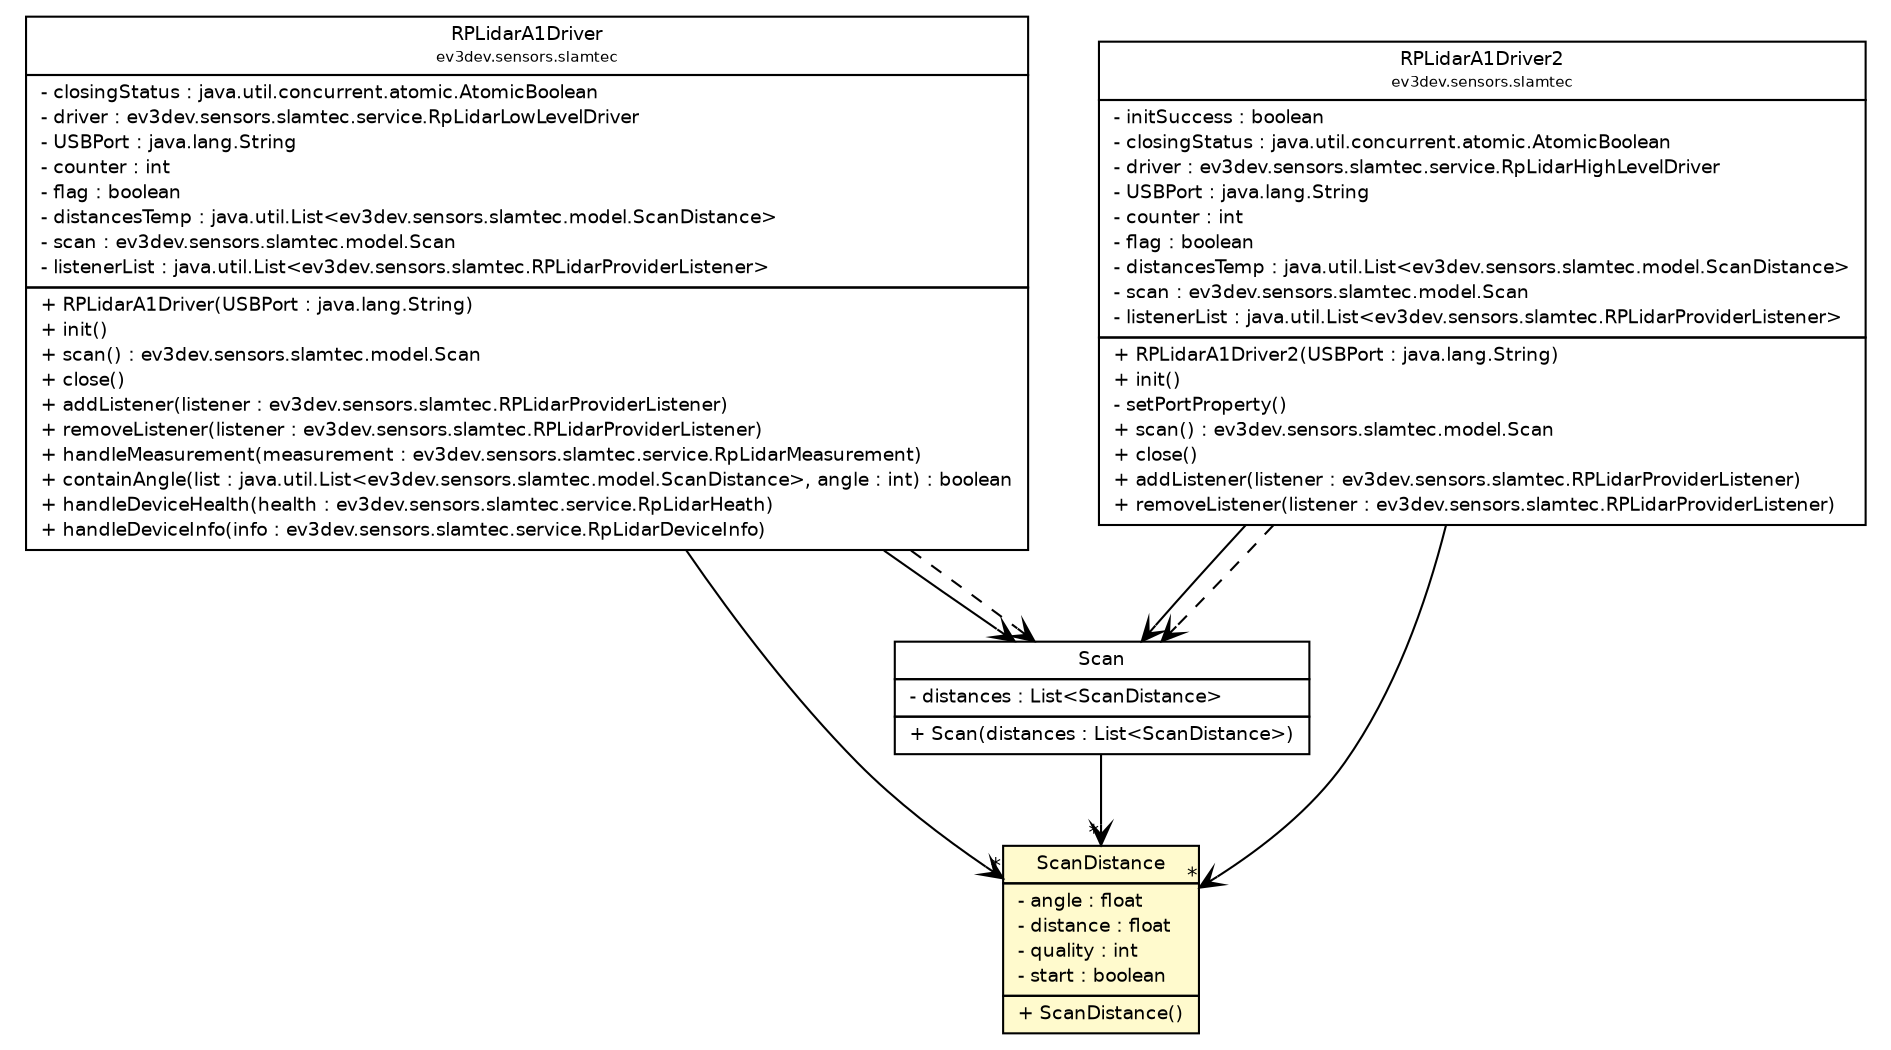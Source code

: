 #!/usr/local/bin/dot
#
# Class diagram 
# Generated by UMLGraph version R5_6-24-gf6e263 (http://www.umlgraph.org/)
#

digraph G {
	edge [fontname="Helvetica",fontsize=10,labelfontname="Helvetica",labelfontsize=10];
	node [fontname="Helvetica",fontsize=10,shape=plaintext];
	nodesep=0.25;
	ranksep=0.5;
	// ev3dev.sensors.slamtec.RPLidarA1Driver
	c1430 [label=<<table title="ev3dev.sensors.slamtec.RPLidarA1Driver" border="0" cellborder="1" cellspacing="0" cellpadding="2" port="p" href="../RPLidarA1Driver.html">
		<tr><td><table border="0" cellspacing="0" cellpadding="1">
<tr><td align="center" balign="center"> RPLidarA1Driver </td></tr>
<tr><td align="center" balign="center"><font point-size="7.0"> ev3dev.sensors.slamtec </font></td></tr>
		</table></td></tr>
		<tr><td><table border="0" cellspacing="0" cellpadding="1">
<tr><td align="left" balign="left"> - closingStatus : java.util.concurrent.atomic.AtomicBoolean </td></tr>
<tr><td align="left" balign="left"> - driver : ev3dev.sensors.slamtec.service.RpLidarLowLevelDriver </td></tr>
<tr><td align="left" balign="left"> - USBPort : java.lang.String </td></tr>
<tr><td align="left" balign="left"> - counter : int </td></tr>
<tr><td align="left" balign="left"> - flag : boolean </td></tr>
<tr><td align="left" balign="left"> - distancesTemp : java.util.List&lt;ev3dev.sensors.slamtec.model.ScanDistance&gt; </td></tr>
<tr><td align="left" balign="left"> - scan : ev3dev.sensors.slamtec.model.Scan </td></tr>
<tr><td align="left" balign="left"> - listenerList : java.util.List&lt;ev3dev.sensors.slamtec.RPLidarProviderListener&gt; </td></tr>
		</table></td></tr>
		<tr><td><table border="0" cellspacing="0" cellpadding="1">
<tr><td align="left" balign="left"> + RPLidarA1Driver(USBPort : java.lang.String) </td></tr>
<tr><td align="left" balign="left"> + init() </td></tr>
<tr><td align="left" balign="left"> + scan() : ev3dev.sensors.slamtec.model.Scan </td></tr>
<tr><td align="left" balign="left"> + close() </td></tr>
<tr><td align="left" balign="left"> + addListener(listener : ev3dev.sensors.slamtec.RPLidarProviderListener) </td></tr>
<tr><td align="left" balign="left"> + removeListener(listener : ev3dev.sensors.slamtec.RPLidarProviderListener) </td></tr>
<tr><td align="left" balign="left"> + handleMeasurement(measurement : ev3dev.sensors.slamtec.service.RpLidarMeasurement) </td></tr>
<tr><td align="left" balign="left"> + containAngle(list : java.util.List&lt;ev3dev.sensors.slamtec.model.ScanDistance&gt;, angle : int) : boolean </td></tr>
<tr><td align="left" balign="left"> + handleDeviceHealth(health : ev3dev.sensors.slamtec.service.RpLidarHeath) </td></tr>
<tr><td align="left" balign="left"> + handleDeviceInfo(info : ev3dev.sensors.slamtec.service.RpLidarDeviceInfo) </td></tr>
		</table></td></tr>
		</table>>, URL="../RPLidarA1Driver.html", fontname="Helvetica", fontcolor="black", fontsize=9.0];
	// ev3dev.sensors.slamtec.RPLidarA1Driver2
	c1431 [label=<<table title="ev3dev.sensors.slamtec.RPLidarA1Driver2" border="0" cellborder="1" cellspacing="0" cellpadding="2" port="p" href="../RPLidarA1Driver2.html">
		<tr><td><table border="0" cellspacing="0" cellpadding="1">
<tr><td align="center" balign="center"> RPLidarA1Driver2 </td></tr>
<tr><td align="center" balign="center"><font point-size="7.0"> ev3dev.sensors.slamtec </font></td></tr>
		</table></td></tr>
		<tr><td><table border="0" cellspacing="0" cellpadding="1">
<tr><td align="left" balign="left"> - initSuccess : boolean </td></tr>
<tr><td align="left" balign="left"> - closingStatus : java.util.concurrent.atomic.AtomicBoolean </td></tr>
<tr><td align="left" balign="left"> - driver : ev3dev.sensors.slamtec.service.RpLidarHighLevelDriver </td></tr>
<tr><td align="left" balign="left"> - USBPort : java.lang.String </td></tr>
<tr><td align="left" balign="left"> - counter : int </td></tr>
<tr><td align="left" balign="left"> - flag : boolean </td></tr>
<tr><td align="left" balign="left"> - distancesTemp : java.util.List&lt;ev3dev.sensors.slamtec.model.ScanDistance&gt; </td></tr>
<tr><td align="left" balign="left"> - scan : ev3dev.sensors.slamtec.model.Scan </td></tr>
<tr><td align="left" balign="left"> - listenerList : java.util.List&lt;ev3dev.sensors.slamtec.RPLidarProviderListener&gt; </td></tr>
		</table></td></tr>
		<tr><td><table border="0" cellspacing="0" cellpadding="1">
<tr><td align="left" balign="left"> + RPLidarA1Driver2(USBPort : java.lang.String) </td></tr>
<tr><td align="left" balign="left"> + init() </td></tr>
<tr><td align="left" balign="left"> - setPortProperty() </td></tr>
<tr><td align="left" balign="left"> + scan() : ev3dev.sensors.slamtec.model.Scan </td></tr>
<tr><td align="left" balign="left"> + close() </td></tr>
<tr><td align="left" balign="left"> + addListener(listener : ev3dev.sensors.slamtec.RPLidarProviderListener) </td></tr>
<tr><td align="left" balign="left"> + removeListener(listener : ev3dev.sensors.slamtec.RPLidarProviderListener) </td></tr>
		</table></td></tr>
		</table>>, URL="../RPLidarA1Driver2.html", fontname="Helvetica", fontcolor="black", fontsize=9.0];
	// ev3dev.sensors.slamtec.model.Scan
	c1438 [label=<<table title="ev3dev.sensors.slamtec.model.Scan" border="0" cellborder="1" cellspacing="0" cellpadding="2" port="p" href="./Scan.html">
		<tr><td><table border="0" cellspacing="0" cellpadding="1">
<tr><td align="center" balign="center"> Scan </td></tr>
		</table></td></tr>
		<tr><td><table border="0" cellspacing="0" cellpadding="1">
<tr><td align="left" balign="left"> - distances : List&lt;ScanDistance&gt; </td></tr>
		</table></td></tr>
		<tr><td><table border="0" cellspacing="0" cellpadding="1">
<tr><td align="left" balign="left"> + Scan(distances : List&lt;ScanDistance&gt;) </td></tr>
		</table></td></tr>
		</table>>, URL="./Scan.html", fontname="Helvetica", fontcolor="black", fontsize=9.0];
	// ev3dev.sensors.slamtec.model.ScanDistance
	c1439 [label=<<table title="ev3dev.sensors.slamtec.model.ScanDistance" border="0" cellborder="1" cellspacing="0" cellpadding="2" port="p" bgcolor="lemonChiffon" href="./ScanDistance.html">
		<tr><td><table border="0" cellspacing="0" cellpadding="1">
<tr><td align="center" balign="center"> ScanDistance </td></tr>
		</table></td></tr>
		<tr><td><table border="0" cellspacing="0" cellpadding="1">
<tr><td align="left" balign="left"> - angle : float </td></tr>
<tr><td align="left" balign="left"> - distance : float </td></tr>
<tr><td align="left" balign="left"> - quality : int </td></tr>
<tr><td align="left" balign="left"> - start : boolean </td></tr>
		</table></td></tr>
		<tr><td><table border="0" cellspacing="0" cellpadding="1">
<tr><td align="left" balign="left"> + ScanDistance() </td></tr>
		</table></td></tr>
		</table>>, URL="./ScanDistance.html", fontname="Helvetica", fontcolor="black", fontsize=9.0];
	// ev3dev.sensors.slamtec.RPLidarA1Driver NAVASSOC ev3dev.sensors.slamtec.model.ScanDistance
	c1430:p -> c1439:p [taillabel="", label="", headlabel="*", fontname="Helvetica", fontcolor="black", fontsize=10.0, color="black", arrowhead=open];
	// ev3dev.sensors.slamtec.RPLidarA1Driver NAVASSOC ev3dev.sensors.slamtec.model.Scan
	c1430:p -> c1438:p [taillabel="", label="", headlabel="", fontname="Helvetica", fontcolor="black", fontsize=10.0, color="black", arrowhead=open];
	// ev3dev.sensors.slamtec.RPLidarA1Driver2 NAVASSOC ev3dev.sensors.slamtec.model.ScanDistance
	c1431:p -> c1439:p [taillabel="", label="", headlabel="*", fontname="Helvetica", fontcolor="black", fontsize=10.0, color="black", arrowhead=open];
	// ev3dev.sensors.slamtec.RPLidarA1Driver2 NAVASSOC ev3dev.sensors.slamtec.model.Scan
	c1431:p -> c1438:p [taillabel="", label="", headlabel="", fontname="Helvetica", fontcolor="black", fontsize=10.0, color="black", arrowhead=open];
	// ev3dev.sensors.slamtec.model.Scan NAVASSOC ev3dev.sensors.slamtec.model.ScanDistance
	c1438:p -> c1439:p [taillabel="", label="", headlabel="*", fontname="Helvetica", fontcolor="black", fontsize=10.0, color="black", arrowhead=open];
	// ev3dev.sensors.slamtec.RPLidarA1Driver DEPEND ev3dev.sensors.slamtec.model.Scan
	c1430:p -> c1438:p [taillabel="", label="", headlabel="", fontname="Helvetica", fontcolor="black", fontsize=10.0, color="black", arrowhead=open, style=dashed];
	// ev3dev.sensors.slamtec.RPLidarA1Driver2 DEPEND ev3dev.sensors.slamtec.model.Scan
	c1431:p -> c1438:p [taillabel="", label="", headlabel="", fontname="Helvetica", fontcolor="black", fontsize=10.0, color="black", arrowhead=open, style=dashed];
}

